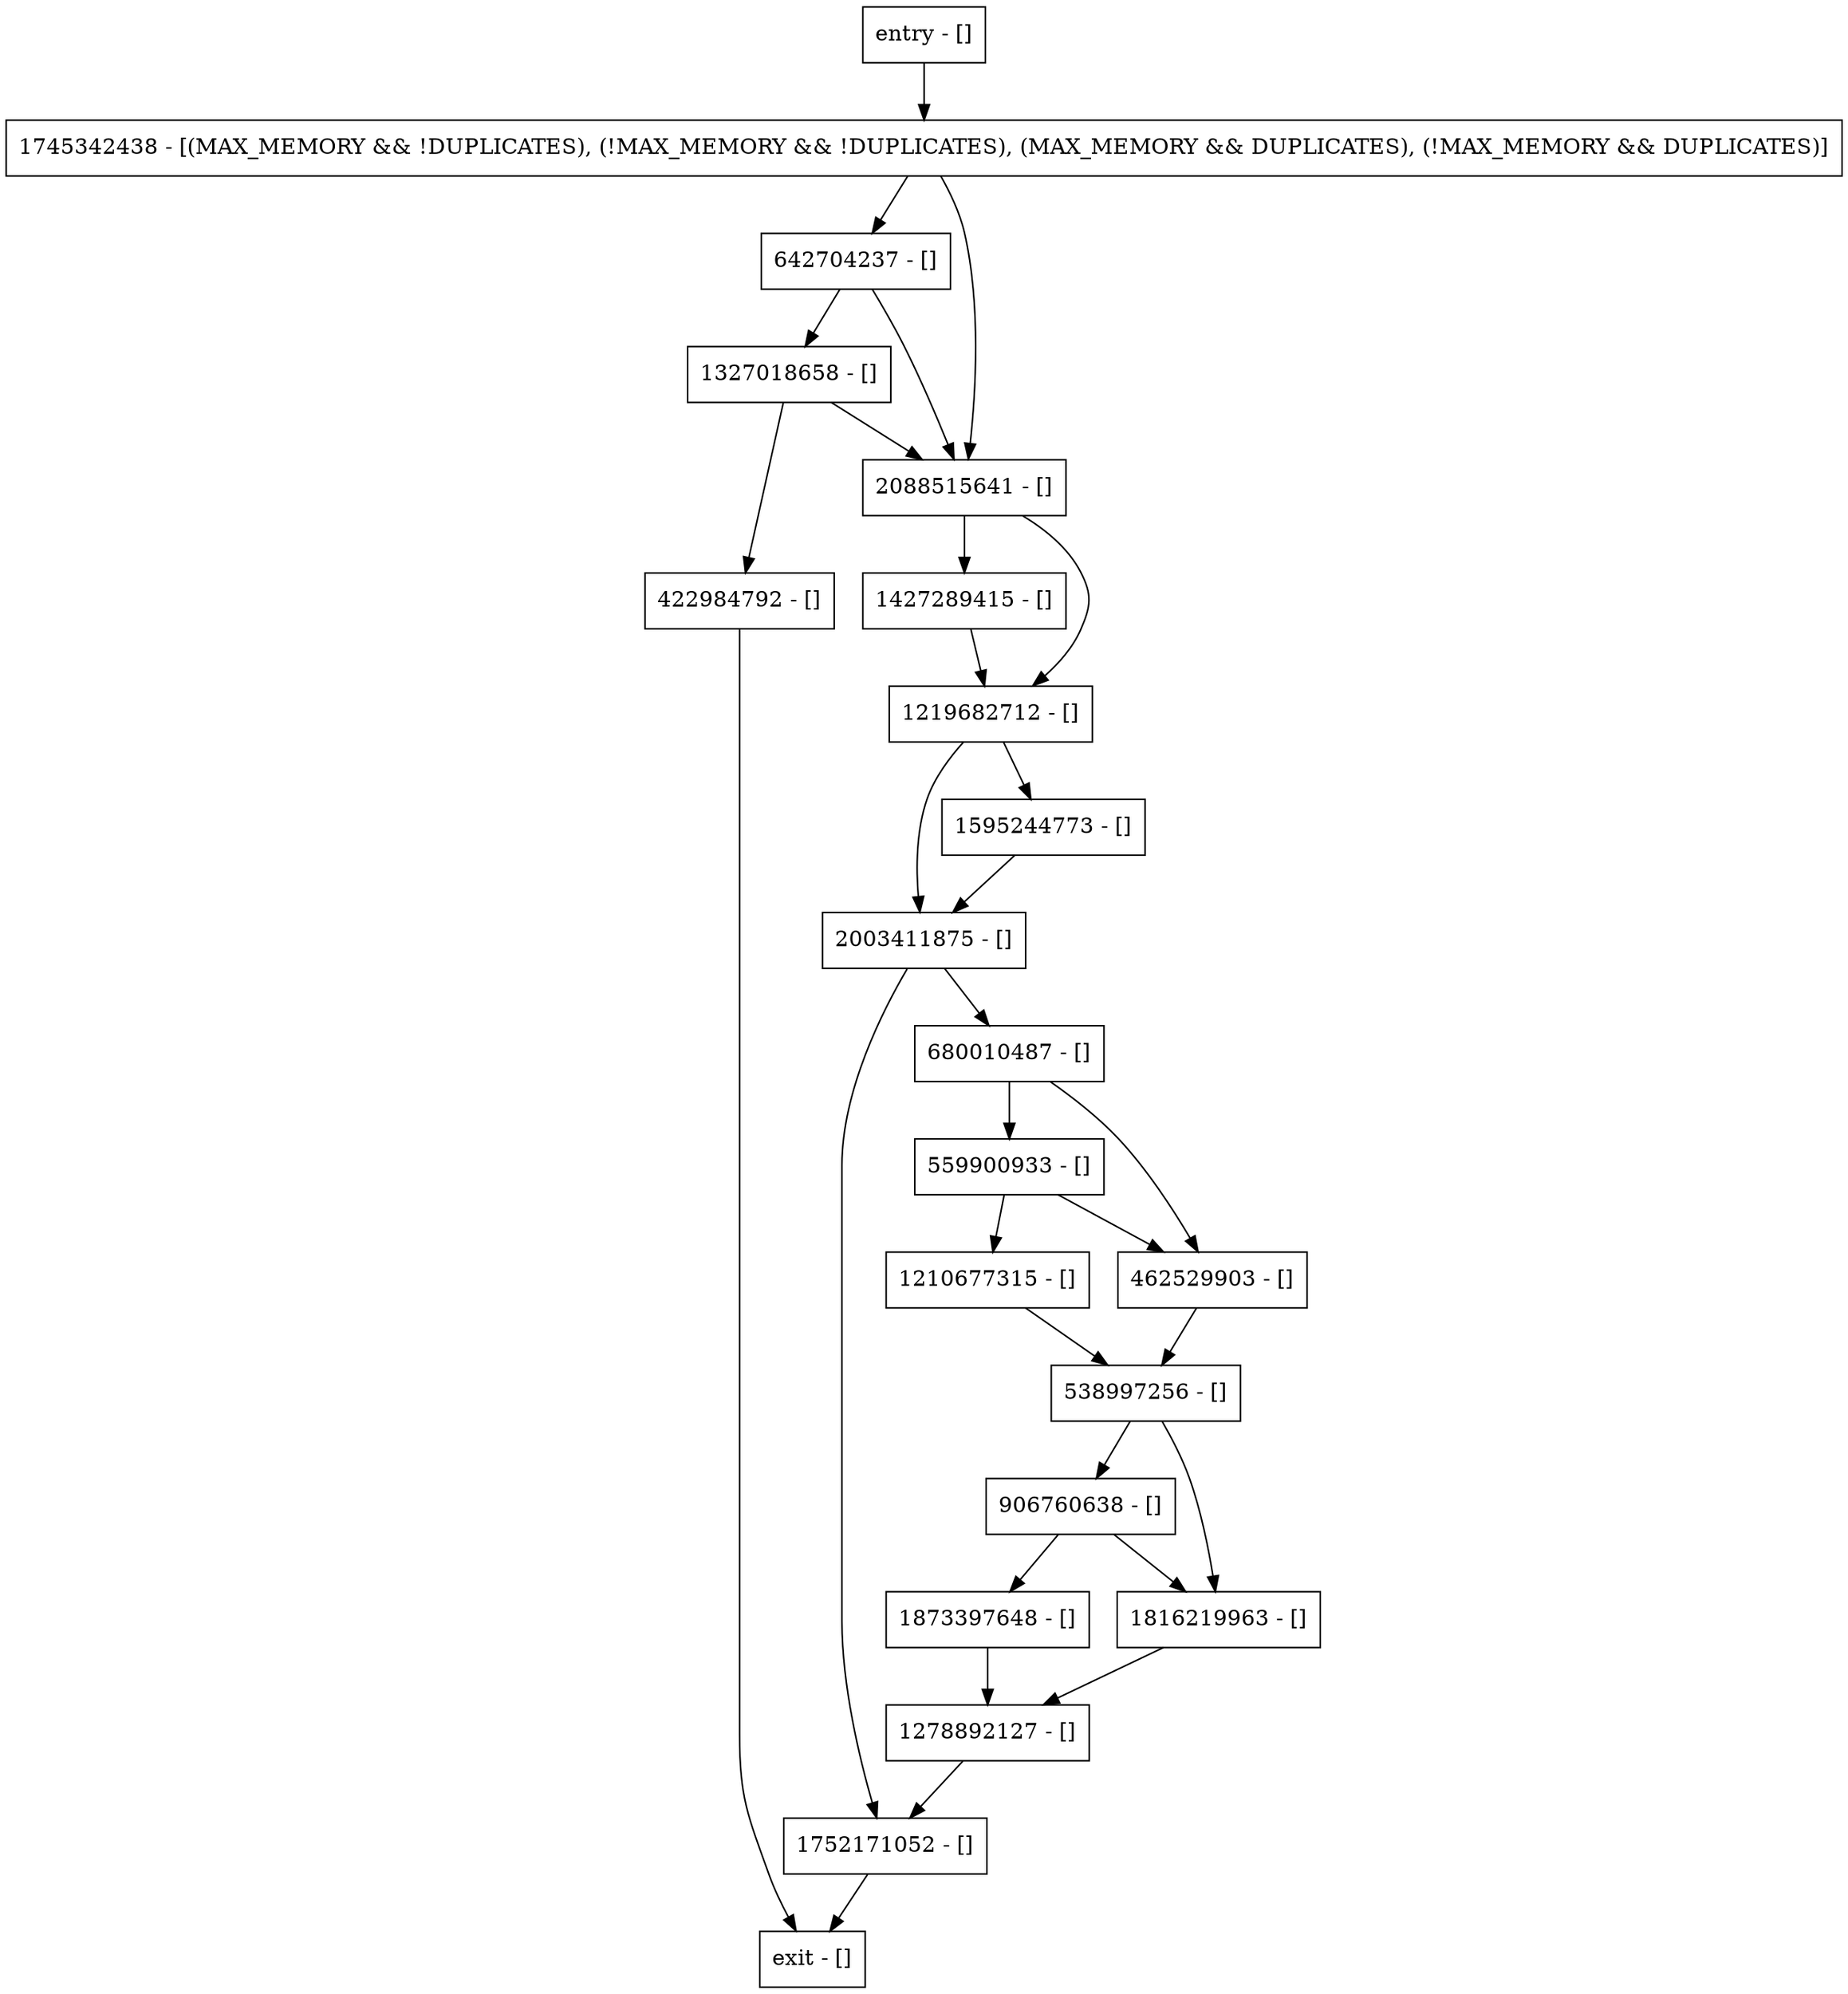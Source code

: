 digraph initWithEnvironment {
node [shape=record];
422984792 [label="422984792 - []"];
1427289415 [label="1427289415 - []"];
1873397648 [label="1873397648 - []"];
906760638 [label="906760638 - []"];
1745342438 [label="1745342438 - [(MAX_MEMORY && !DUPLICATES), (!MAX_MEMORY && !DUPLICATES), (MAX_MEMORY && DUPLICATES), (!MAX_MEMORY && DUPLICATES)]"];
1219682712 [label="1219682712 - []"];
2003411875 [label="2003411875 - []"];
1595244773 [label="1595244773 - []"];
entry [label="entry - []"];
exit [label="exit - []"];
559900933 [label="559900933 - []"];
538997256 [label="538997256 - []"];
1278892127 [label="1278892127 - []"];
642704237 [label="642704237 - []"];
1752171052 [label="1752171052 - []"];
1210677315 [label="1210677315 - []"];
1816219963 [label="1816219963 - []"];
462529903 [label="462529903 - []"];
680010487 [label="680010487 - []"];
1327018658 [label="1327018658 - []"];
2088515641 [label="2088515641 - []"];
entry;
exit;
422984792 -> exit;
1427289415 -> 1219682712;
1873397648 -> 1278892127;
906760638 -> 1873397648;
906760638 -> 1816219963;
1745342438 -> 642704237;
1745342438 -> 2088515641;
1219682712 -> 2003411875;
1219682712 -> 1595244773;
2003411875 -> 1752171052;
2003411875 -> 680010487;
1595244773 -> 2003411875;
entry -> 1745342438;
559900933 -> 1210677315;
559900933 -> 462529903;
538997256 -> 906760638;
538997256 -> 1816219963;
1278892127 -> 1752171052;
642704237 -> 1327018658;
642704237 -> 2088515641;
1752171052 -> exit;
1210677315 -> 538997256;
1816219963 -> 1278892127;
462529903 -> 538997256;
680010487 -> 559900933;
680010487 -> 462529903;
1327018658 -> 422984792;
1327018658 -> 2088515641;
2088515641 -> 1427289415;
2088515641 -> 1219682712;
}
